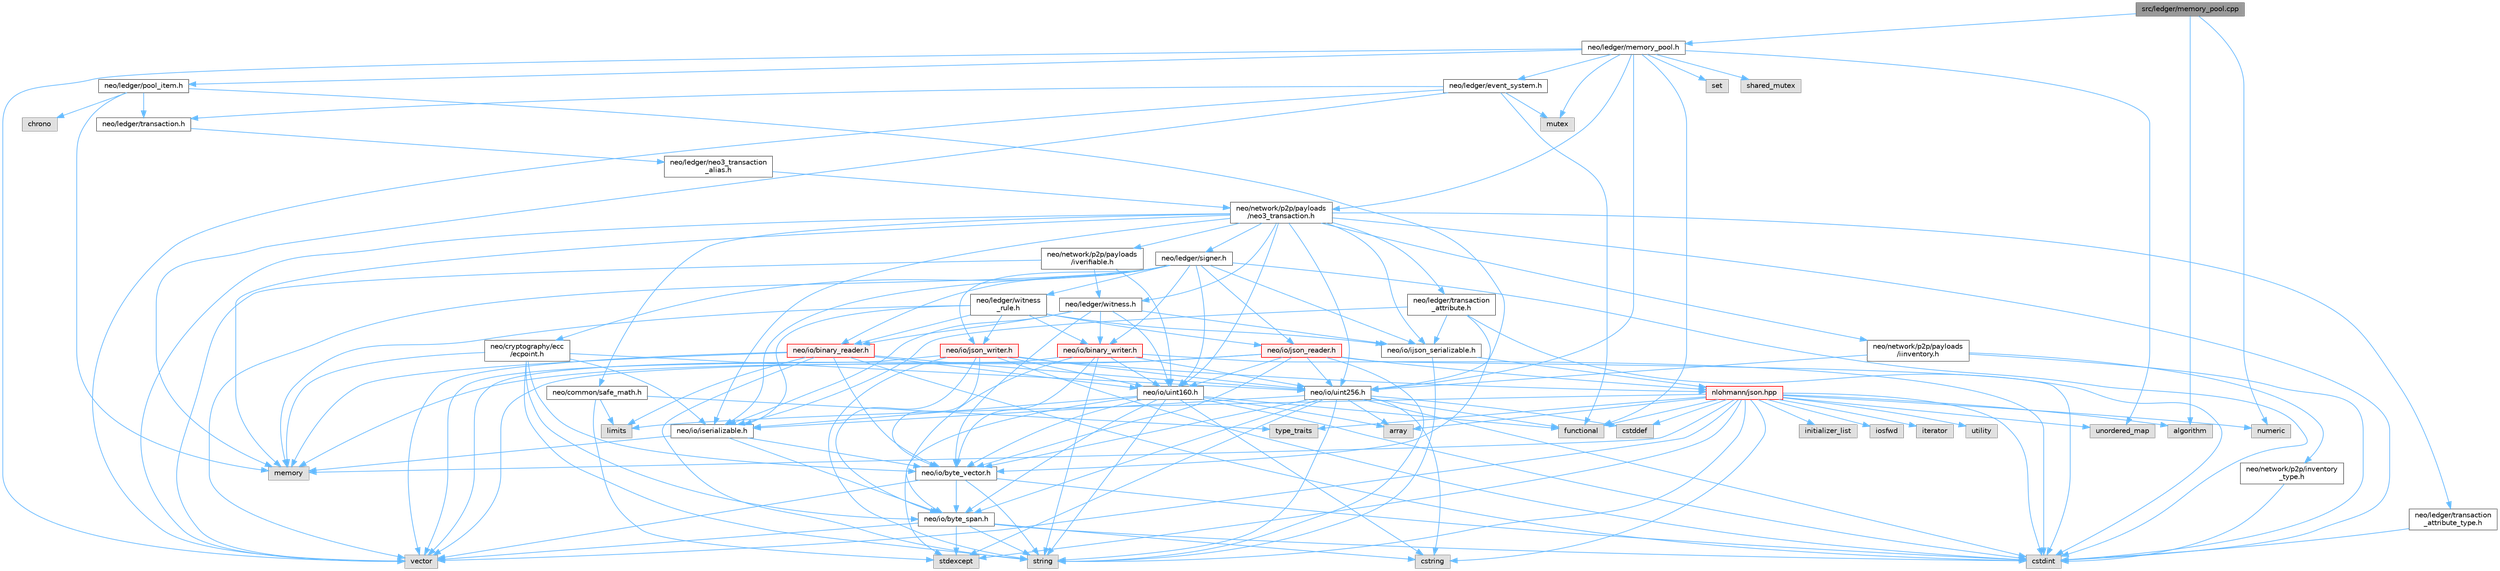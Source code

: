 digraph "src/ledger/memory_pool.cpp"
{
 // LATEX_PDF_SIZE
  bgcolor="transparent";
  edge [fontname=Helvetica,fontsize=10,labelfontname=Helvetica,labelfontsize=10];
  node [fontname=Helvetica,fontsize=10,shape=box,height=0.2,width=0.4];
  Node1 [id="Node000001",label="src/ledger/memory_pool.cpp",height=0.2,width=0.4,color="gray40", fillcolor="grey60", style="filled", fontcolor="black",tooltip=" "];
  Node1 -> Node2 [id="edge1_Node000001_Node000002",color="steelblue1",style="solid",tooltip=" "];
  Node2 [id="Node000002",label="neo/ledger/memory_pool.h",height=0.2,width=0.4,color="grey40", fillcolor="white", style="filled",URL="$ledger_2memory__pool_8h.html",tooltip=" "];
  Node2 -> Node3 [id="edge2_Node000002_Node000003",color="steelblue1",style="solid",tooltip=" "];
  Node3 [id="Node000003",label="neo/io/uint256.h",height=0.2,width=0.4,color="grey40", fillcolor="white", style="filled",URL="$uint256_8h.html",tooltip=" "];
  Node3 -> Node4 [id="edge3_Node000003_Node000004",color="steelblue1",style="solid",tooltip=" "];
  Node4 [id="Node000004",label="neo/io/byte_span.h",height=0.2,width=0.4,color="grey40", fillcolor="white", style="filled",URL="$io_2byte__span_8h.html",tooltip=" "];
  Node4 -> Node5 [id="edge4_Node000004_Node000005",color="steelblue1",style="solid",tooltip=" "];
  Node5 [id="Node000005",label="cstdint",height=0.2,width=0.4,color="grey60", fillcolor="#E0E0E0", style="filled",tooltip=" "];
  Node4 -> Node6 [id="edge5_Node000004_Node000006",color="steelblue1",style="solid",tooltip=" "];
  Node6 [id="Node000006",label="cstring",height=0.2,width=0.4,color="grey60", fillcolor="#E0E0E0", style="filled",tooltip=" "];
  Node4 -> Node7 [id="edge6_Node000004_Node000007",color="steelblue1",style="solid",tooltip=" "];
  Node7 [id="Node000007",label="stdexcept",height=0.2,width=0.4,color="grey60", fillcolor="#E0E0E0", style="filled",tooltip=" "];
  Node4 -> Node8 [id="edge7_Node000004_Node000008",color="steelblue1",style="solid",tooltip=" "];
  Node8 [id="Node000008",label="string",height=0.2,width=0.4,color="grey60", fillcolor="#E0E0E0", style="filled",tooltip=" "];
  Node4 -> Node9 [id="edge8_Node000004_Node000009",color="steelblue1",style="solid",tooltip=" "];
  Node9 [id="Node000009",label="vector",height=0.2,width=0.4,color="grey60", fillcolor="#E0E0E0", style="filled",tooltip=" "];
  Node3 -> Node10 [id="edge9_Node000003_Node000010",color="steelblue1",style="solid",tooltip=" "];
  Node10 [id="Node000010",label="neo/io/byte_vector.h",height=0.2,width=0.4,color="grey40", fillcolor="white", style="filled",URL="$io_2byte__vector_8h.html",tooltip=" "];
  Node10 -> Node4 [id="edge10_Node000010_Node000004",color="steelblue1",style="solid",tooltip=" "];
  Node10 -> Node5 [id="edge11_Node000010_Node000005",color="steelblue1",style="solid",tooltip=" "];
  Node10 -> Node8 [id="edge12_Node000010_Node000008",color="steelblue1",style="solid",tooltip=" "];
  Node10 -> Node9 [id="edge13_Node000010_Node000009",color="steelblue1",style="solid",tooltip=" "];
  Node3 -> Node11 [id="edge14_Node000003_Node000011",color="steelblue1",style="solid",tooltip=" "];
  Node11 [id="Node000011",label="neo/io/iserializable.h",height=0.2,width=0.4,color="grey40", fillcolor="white", style="filled",URL="$iserializable_8h.html",tooltip=" "];
  Node11 -> Node4 [id="edge15_Node000011_Node000004",color="steelblue1",style="solid",tooltip=" "];
  Node11 -> Node10 [id="edge16_Node000011_Node000010",color="steelblue1",style="solid",tooltip=" "];
  Node11 -> Node12 [id="edge17_Node000011_Node000012",color="steelblue1",style="solid",tooltip=" "];
  Node12 [id="Node000012",label="memory",height=0.2,width=0.4,color="grey60", fillcolor="#E0E0E0", style="filled",tooltip=" "];
  Node3 -> Node13 [id="edge18_Node000003_Node000013",color="steelblue1",style="solid",tooltip=" "];
  Node13 [id="Node000013",label="array",height=0.2,width=0.4,color="grey60", fillcolor="#E0E0E0", style="filled",tooltip=" "];
  Node3 -> Node14 [id="edge19_Node000003_Node000014",color="steelblue1",style="solid",tooltip=" "];
  Node14 [id="Node000014",label="cstddef",height=0.2,width=0.4,color="grey60", fillcolor="#E0E0E0", style="filled",tooltip=" "];
  Node3 -> Node5 [id="edge20_Node000003_Node000005",color="steelblue1",style="solid",tooltip=" "];
  Node3 -> Node6 [id="edge21_Node000003_Node000006",color="steelblue1",style="solid",tooltip=" "];
  Node3 -> Node15 [id="edge22_Node000003_Node000015",color="steelblue1",style="solid",tooltip=" "];
  Node15 [id="Node000015",label="functional",height=0.2,width=0.4,color="grey60", fillcolor="#E0E0E0", style="filled",tooltip=" "];
  Node3 -> Node7 [id="edge23_Node000003_Node000007",color="steelblue1",style="solid",tooltip=" "];
  Node3 -> Node8 [id="edge24_Node000003_Node000008",color="steelblue1",style="solid",tooltip=" "];
  Node2 -> Node16 [id="edge25_Node000002_Node000016",color="steelblue1",style="solid",tooltip=" "];
  Node16 [id="Node000016",label="neo/ledger/event_system.h",height=0.2,width=0.4,color="grey40", fillcolor="white", style="filled",URL="$event__system_8h.html",tooltip=" "];
  Node16 -> Node15 [id="edge26_Node000016_Node000015",color="steelblue1",style="solid",tooltip=" "];
  Node16 -> Node12 [id="edge27_Node000016_Node000012",color="steelblue1",style="solid",tooltip=" "];
  Node16 -> Node17 [id="edge28_Node000016_Node000017",color="steelblue1",style="solid",tooltip=" "];
  Node17 [id="Node000017",label="mutex",height=0.2,width=0.4,color="grey60", fillcolor="#E0E0E0", style="filled",tooltip=" "];
  Node16 -> Node9 [id="edge29_Node000016_Node000009",color="steelblue1",style="solid",tooltip=" "];
  Node16 -> Node18 [id="edge30_Node000016_Node000018",color="steelblue1",style="solid",tooltip=" "];
  Node18 [id="Node000018",label="neo/ledger/transaction.h",height=0.2,width=0.4,color="grey40", fillcolor="white", style="filled",URL="$ledger_2transaction_8h.html",tooltip=" "];
  Node18 -> Node19 [id="edge31_Node000018_Node000019",color="steelblue1",style="solid",tooltip=" "];
  Node19 [id="Node000019",label="neo/ledger/neo3_transaction\l_alias.h",height=0.2,width=0.4,color="grey40", fillcolor="white", style="filled",URL="$neo3__transaction__alias_8h.html",tooltip=" "];
  Node19 -> Node20 [id="edge32_Node000019_Node000020",color="steelblue1",style="solid",tooltip=" "];
  Node20 [id="Node000020",label="neo/network/p2p/payloads\l/neo3_transaction.h",height=0.2,width=0.4,color="grey40", fillcolor="white", style="filled",URL="$neo3__transaction_8h.html",tooltip=" "];
  Node20 -> Node21 [id="edge33_Node000020_Node000021",color="steelblue1",style="solid",tooltip=" "];
  Node21 [id="Node000021",label="neo/common/safe_math.h",height=0.2,width=0.4,color="grey40", fillcolor="white", style="filled",URL="$safe__math_8h.html",tooltip=" "];
  Node21 -> Node22 [id="edge34_Node000021_Node000022",color="steelblue1",style="solid",tooltip=" "];
  Node22 [id="Node000022",label="limits",height=0.2,width=0.4,color="grey60", fillcolor="#E0E0E0", style="filled",tooltip=" "];
  Node21 -> Node7 [id="edge35_Node000021_Node000007",color="steelblue1",style="solid",tooltip=" "];
  Node21 -> Node23 [id="edge36_Node000021_Node000023",color="steelblue1",style="solid",tooltip=" "];
  Node23 [id="Node000023",label="type_traits",height=0.2,width=0.4,color="grey60", fillcolor="#E0E0E0", style="filled",tooltip=" "];
  Node20 -> Node24 [id="edge37_Node000020_Node000024",color="steelblue1",style="solid",tooltip=" "];
  Node24 [id="Node000024",label="neo/io/ijson_serializable.h",height=0.2,width=0.4,color="grey40", fillcolor="white", style="filled",URL="$ijson__serializable_8h.html",tooltip=" "];
  Node24 -> Node25 [id="edge38_Node000024_Node000025",color="steelblue1",style="solid",tooltip=" "];
  Node25 [id="Node000025",label="nlohmann/json.hpp",height=0.2,width=0.4,color="red", fillcolor="#FFF0F0", style="filled",URL="$json_8hpp.html",tooltip=" "];
  Node25 -> Node26 [id="edge39_Node000025_Node000026",color="steelblue1",style="solid",tooltip=" "];
  Node26 [id="Node000026",label="algorithm",height=0.2,width=0.4,color="grey60", fillcolor="#E0E0E0", style="filled",tooltip=" "];
  Node25 -> Node14 [id="edge40_Node000025_Node000014",color="steelblue1",style="solid",tooltip=" "];
  Node25 -> Node15 [id="edge41_Node000025_Node000015",color="steelblue1",style="solid",tooltip=" "];
  Node25 -> Node27 [id="edge42_Node000025_Node000027",color="steelblue1",style="solid",tooltip=" "];
  Node27 [id="Node000027",label="initializer_list",height=0.2,width=0.4,color="grey60", fillcolor="#E0E0E0", style="filled",tooltip=" "];
  Node25 -> Node28 [id="edge43_Node000025_Node000028",color="steelblue1",style="solid",tooltip=" "];
  Node28 [id="Node000028",label="iosfwd",height=0.2,width=0.4,color="grey60", fillcolor="#E0E0E0", style="filled",tooltip=" "];
  Node25 -> Node29 [id="edge44_Node000025_Node000029",color="steelblue1",style="solid",tooltip=" "];
  Node29 [id="Node000029",label="iterator",height=0.2,width=0.4,color="grey60", fillcolor="#E0E0E0", style="filled",tooltip=" "];
  Node25 -> Node12 [id="edge45_Node000025_Node000012",color="steelblue1",style="solid",tooltip=" "];
  Node25 -> Node8 [id="edge46_Node000025_Node000008",color="steelblue1",style="solid",tooltip=" "];
  Node25 -> Node30 [id="edge47_Node000025_Node000030",color="steelblue1",style="solid",tooltip=" "];
  Node30 [id="Node000030",label="utility",height=0.2,width=0.4,color="grey60", fillcolor="#E0E0E0", style="filled",tooltip=" "];
  Node25 -> Node9 [id="edge48_Node000025_Node000009",color="steelblue1",style="solid",tooltip=" "];
  Node25 -> Node13 [id="edge49_Node000025_Node000013",color="steelblue1",style="solid",tooltip=" "];
  Node25 -> Node23 [id="edge50_Node000025_Node000023",color="steelblue1",style="solid",tooltip=" "];
  Node25 -> Node34 [id="edge51_Node000025_Node000034",color="steelblue1",style="solid",tooltip=" "];
  Node34 [id="Node000034",label="unordered_map",height=0.2,width=0.4,color="grey60", fillcolor="#E0E0E0", style="filled",tooltip=" "];
  Node25 -> Node7 [id="edge52_Node000025_Node000007",color="steelblue1",style="solid",tooltip=" "];
  Node25 -> Node5 [id="edge53_Node000025_Node000005",color="steelblue1",style="solid",tooltip=" "];
  Node25 -> Node22 [id="edge54_Node000025_Node000022",color="steelblue1",style="solid",tooltip=" "];
  Node25 -> Node6 [id="edge55_Node000025_Node000006",color="steelblue1",style="solid",tooltip=" "];
  Node25 -> Node41 [id="edge56_Node000025_Node000041",color="steelblue1",style="solid",tooltip=" "];
  Node41 [id="Node000041",label="numeric",height=0.2,width=0.4,color="grey60", fillcolor="#E0E0E0", style="filled",tooltip=" "];
  Node24 -> Node8 [id="edge57_Node000024_Node000008",color="steelblue1",style="solid",tooltip=" "];
  Node20 -> Node11 [id="edge58_Node000020_Node000011",color="steelblue1",style="solid",tooltip=" "];
  Node20 -> Node49 [id="edge59_Node000020_Node000049",color="steelblue1",style="solid",tooltip=" "];
  Node49 [id="Node000049",label="neo/io/uint160.h",height=0.2,width=0.4,color="grey40", fillcolor="white", style="filled",URL="$uint160_8h.html",tooltip=" "];
  Node49 -> Node4 [id="edge60_Node000049_Node000004",color="steelblue1",style="solid",tooltip=" "];
  Node49 -> Node10 [id="edge61_Node000049_Node000010",color="steelblue1",style="solid",tooltip=" "];
  Node49 -> Node11 [id="edge62_Node000049_Node000011",color="steelblue1",style="solid",tooltip=" "];
  Node49 -> Node13 [id="edge63_Node000049_Node000013",color="steelblue1",style="solid",tooltip=" "];
  Node49 -> Node5 [id="edge64_Node000049_Node000005",color="steelblue1",style="solid",tooltip=" "];
  Node49 -> Node6 [id="edge65_Node000049_Node000006",color="steelblue1",style="solid",tooltip=" "];
  Node49 -> Node15 [id="edge66_Node000049_Node000015",color="steelblue1",style="solid",tooltip=" "];
  Node49 -> Node7 [id="edge67_Node000049_Node000007",color="steelblue1",style="solid",tooltip=" "];
  Node49 -> Node8 [id="edge68_Node000049_Node000008",color="steelblue1",style="solid",tooltip=" "];
  Node20 -> Node3 [id="edge69_Node000020_Node000003",color="steelblue1",style="solid",tooltip=" "];
  Node20 -> Node50 [id="edge70_Node000020_Node000050",color="steelblue1",style="solid",tooltip=" "];
  Node50 [id="Node000050",label="neo/ledger/signer.h",height=0.2,width=0.4,color="grey40", fillcolor="white", style="filled",URL="$signer_8h.html",tooltip=" "];
  Node50 -> Node51 [id="edge71_Node000050_Node000051",color="steelblue1",style="solid",tooltip=" "];
  Node51 [id="Node000051",label="neo/cryptography/ecc\l/ecpoint.h",height=0.2,width=0.4,color="grey40", fillcolor="white", style="filled",URL="$ecpoint_8h.html",tooltip=" "];
  Node51 -> Node4 [id="edge72_Node000051_Node000004",color="steelblue1",style="solid",tooltip=" "];
  Node51 -> Node10 [id="edge73_Node000051_Node000010",color="steelblue1",style="solid",tooltip=" "];
  Node51 -> Node11 [id="edge74_Node000051_Node000011",color="steelblue1",style="solid",tooltip=" "];
  Node51 -> Node3 [id="edge75_Node000051_Node000003",color="steelblue1",style="solid",tooltip=" "];
  Node51 -> Node12 [id="edge76_Node000051_Node000012",color="steelblue1",style="solid",tooltip=" "];
  Node51 -> Node8 [id="edge77_Node000051_Node000008",color="steelblue1",style="solid",tooltip=" "];
  Node50 -> Node52 [id="edge78_Node000050_Node000052",color="steelblue1",style="solid",tooltip=" "];
  Node52 [id="Node000052",label="neo/io/binary_reader.h",height=0.2,width=0.4,color="red", fillcolor="#FFF0F0", style="filled",URL="$binary__reader_8h.html",tooltip=" "];
  Node52 -> Node10 [id="edge79_Node000052_Node000010",color="steelblue1",style="solid",tooltip=" "];
  Node52 -> Node49 [id="edge80_Node000052_Node000049",color="steelblue1",style="solid",tooltip=" "];
  Node52 -> Node3 [id="edge81_Node000052_Node000003",color="steelblue1",style="solid",tooltip=" "];
  Node52 -> Node5 [id="edge82_Node000052_Node000005",color="steelblue1",style="solid",tooltip=" "];
  Node52 -> Node22 [id="edge83_Node000052_Node000022",color="steelblue1",style="solid",tooltip=" "];
  Node52 -> Node12 [id="edge84_Node000052_Node000012",color="steelblue1",style="solid",tooltip=" "];
  Node52 -> Node8 [id="edge85_Node000052_Node000008",color="steelblue1",style="solid",tooltip=" "];
  Node52 -> Node9 [id="edge86_Node000052_Node000009",color="steelblue1",style="solid",tooltip=" "];
  Node50 -> Node55 [id="edge87_Node000050_Node000055",color="steelblue1",style="solid",tooltip=" "];
  Node55 [id="Node000055",label="neo/io/binary_writer.h",height=0.2,width=0.4,color="red", fillcolor="#FFF0F0", style="filled",URL="$binary__writer_8h.html",tooltip=" "];
  Node55 -> Node4 [id="edge88_Node000055_Node000004",color="steelblue1",style="solid",tooltip=" "];
  Node55 -> Node10 [id="edge89_Node000055_Node000010",color="steelblue1",style="solid",tooltip=" "];
  Node55 -> Node49 [id="edge90_Node000055_Node000049",color="steelblue1",style="solid",tooltip=" "];
  Node55 -> Node3 [id="edge91_Node000055_Node000003",color="steelblue1",style="solid",tooltip=" "];
  Node55 -> Node5 [id="edge92_Node000055_Node000005",color="steelblue1",style="solid",tooltip=" "];
  Node55 -> Node8 [id="edge93_Node000055_Node000008",color="steelblue1",style="solid",tooltip=" "];
  Node55 -> Node9 [id="edge94_Node000055_Node000009",color="steelblue1",style="solid",tooltip=" "];
  Node50 -> Node24 [id="edge95_Node000050_Node000024",color="steelblue1",style="solid",tooltip=" "];
  Node50 -> Node11 [id="edge96_Node000050_Node000011",color="steelblue1",style="solid",tooltip=" "];
  Node50 -> Node56 [id="edge97_Node000050_Node000056",color="steelblue1",style="solid",tooltip=" "];
  Node56 [id="Node000056",label="neo/io/json_reader.h",height=0.2,width=0.4,color="red", fillcolor="#FFF0F0", style="filled",URL="$json__reader_8h.html",tooltip=" "];
  Node56 -> Node10 [id="edge98_Node000056_Node000010",color="steelblue1",style="solid",tooltip=" "];
  Node56 -> Node49 [id="edge99_Node000056_Node000049",color="steelblue1",style="solid",tooltip=" "];
  Node56 -> Node3 [id="edge100_Node000056_Node000003",color="steelblue1",style="solid",tooltip=" "];
  Node56 -> Node5 [id="edge101_Node000056_Node000005",color="steelblue1",style="solid",tooltip=" "];
  Node56 -> Node12 [id="edge102_Node000056_Node000012",color="steelblue1",style="solid",tooltip=" "];
  Node56 -> Node25 [id="edge103_Node000056_Node000025",color="steelblue1",style="solid",tooltip=" "];
  Node56 -> Node8 [id="edge104_Node000056_Node000008",color="steelblue1",style="solid",tooltip=" "];
  Node56 -> Node9 [id="edge105_Node000056_Node000009",color="steelblue1",style="solid",tooltip=" "];
  Node50 -> Node58 [id="edge106_Node000050_Node000058",color="steelblue1",style="solid",tooltip=" "];
  Node58 [id="Node000058",label="neo/io/json_writer.h",height=0.2,width=0.4,color="red", fillcolor="#FFF0F0", style="filled",URL="$json__writer_8h.html",tooltip=" "];
  Node58 -> Node4 [id="edge107_Node000058_Node000004",color="steelblue1",style="solid",tooltip=" "];
  Node58 -> Node10 [id="edge108_Node000058_Node000010",color="steelblue1",style="solid",tooltip=" "];
  Node58 -> Node49 [id="edge109_Node000058_Node000049",color="steelblue1",style="solid",tooltip=" "];
  Node58 -> Node3 [id="edge110_Node000058_Node000003",color="steelblue1",style="solid",tooltip=" "];
  Node58 -> Node5 [id="edge111_Node000058_Node000005",color="steelblue1",style="solid",tooltip=" "];
  Node58 -> Node25 [id="edge112_Node000058_Node000025",color="steelblue1",style="solid",tooltip=" "];
  Node58 -> Node8 [id="edge113_Node000058_Node000008",color="steelblue1",style="solid",tooltip=" "];
  Node58 -> Node9 [id="edge114_Node000058_Node000009",color="steelblue1",style="solid",tooltip=" "];
  Node50 -> Node49 [id="edge115_Node000050_Node000049",color="steelblue1",style="solid",tooltip=" "];
  Node50 -> Node59 [id="edge116_Node000050_Node000059",color="steelblue1",style="solid",tooltip=" "];
  Node59 [id="Node000059",label="neo/ledger/witness\l_rule.h",height=0.2,width=0.4,color="grey40", fillcolor="white", style="filled",URL="$witness__rule_8h.html",tooltip=" "];
  Node59 -> Node52 [id="edge117_Node000059_Node000052",color="steelblue1",style="solid",tooltip=" "];
  Node59 -> Node55 [id="edge118_Node000059_Node000055",color="steelblue1",style="solid",tooltip=" "];
  Node59 -> Node24 [id="edge119_Node000059_Node000024",color="steelblue1",style="solid",tooltip=" "];
  Node59 -> Node11 [id="edge120_Node000059_Node000011",color="steelblue1",style="solid",tooltip=" "];
  Node59 -> Node56 [id="edge121_Node000059_Node000056",color="steelblue1",style="solid",tooltip=" "];
  Node59 -> Node58 [id="edge122_Node000059_Node000058",color="steelblue1",style="solid",tooltip=" "];
  Node59 -> Node12 [id="edge123_Node000059_Node000012",color="steelblue1",style="solid",tooltip=" "];
  Node50 -> Node5 [id="edge124_Node000050_Node000005",color="steelblue1",style="solid",tooltip=" "];
  Node50 -> Node9 [id="edge125_Node000050_Node000009",color="steelblue1",style="solid",tooltip=" "];
  Node20 -> Node60 [id="edge126_Node000020_Node000060",color="steelblue1",style="solid",tooltip=" "];
  Node60 [id="Node000060",label="neo/ledger/transaction\l_attribute.h",height=0.2,width=0.4,color="grey40", fillcolor="white", style="filled",URL="$transaction__attribute_8h.html",tooltip=" "];
  Node60 -> Node10 [id="edge127_Node000060_Node000010",color="steelblue1",style="solid",tooltip=" "];
  Node60 -> Node24 [id="edge128_Node000060_Node000024",color="steelblue1",style="solid",tooltip=" "];
  Node60 -> Node11 [id="edge129_Node000060_Node000011",color="steelblue1",style="solid",tooltip=" "];
  Node60 -> Node5 [id="edge130_Node000060_Node000005",color="steelblue1",style="solid",tooltip=" "];
  Node20 -> Node61 [id="edge131_Node000020_Node000061",color="steelblue1",style="solid",tooltip=" "];
  Node61 [id="Node000061",label="neo/ledger/transaction\l_attribute_type.h",height=0.2,width=0.4,color="grey40", fillcolor="white", style="filled",URL="$transaction__attribute__type_8h.html",tooltip=" "];
  Node61 -> Node5 [id="edge132_Node000061_Node000005",color="steelblue1",style="solid",tooltip=" "];
  Node20 -> Node62 [id="edge133_Node000020_Node000062",color="steelblue1",style="solid",tooltip=" "];
  Node62 [id="Node000062",label="neo/ledger/witness.h",height=0.2,width=0.4,color="grey40", fillcolor="white", style="filled",URL="$ledger_2witness_8h.html",tooltip=" "];
  Node62 -> Node52 [id="edge134_Node000062_Node000052",color="steelblue1",style="solid",tooltip=" "];
  Node62 -> Node55 [id="edge135_Node000062_Node000055",color="steelblue1",style="solid",tooltip=" "];
  Node62 -> Node10 [id="edge136_Node000062_Node000010",color="steelblue1",style="solid",tooltip=" "];
  Node62 -> Node24 [id="edge137_Node000062_Node000024",color="steelblue1",style="solid",tooltip=" "];
  Node62 -> Node11 [id="edge138_Node000062_Node000011",color="steelblue1",style="solid",tooltip=" "];
  Node62 -> Node49 [id="edge139_Node000062_Node000049",color="steelblue1",style="solid",tooltip=" "];
  Node20 -> Node63 [id="edge140_Node000020_Node000063",color="steelblue1",style="solid",tooltip=" "];
  Node63 [id="Node000063",label="neo/network/p2p/payloads\l/iinventory.h",height=0.2,width=0.4,color="grey40", fillcolor="white", style="filled",URL="$payloads_2iinventory_8h.html",tooltip=" "];
  Node63 -> Node3 [id="edge141_Node000063_Node000003",color="steelblue1",style="solid",tooltip=" "];
  Node63 -> Node64 [id="edge142_Node000063_Node000064",color="steelblue1",style="solid",tooltip=" "];
  Node64 [id="Node000064",label="neo/network/p2p/inventory\l_type.h",height=0.2,width=0.4,color="grey40", fillcolor="white", style="filled",URL="$p2p_2inventory__type_8h.html",tooltip=" "];
  Node64 -> Node5 [id="edge143_Node000064_Node000005",color="steelblue1",style="solid",tooltip=" "];
  Node63 -> Node5 [id="edge144_Node000063_Node000005",color="steelblue1",style="solid",tooltip=" "];
  Node20 -> Node65 [id="edge145_Node000020_Node000065",color="steelblue1",style="solid",tooltip=" "];
  Node65 [id="Node000065",label="neo/network/p2p/payloads\l/iverifiable.h",height=0.2,width=0.4,color="grey40", fillcolor="white", style="filled",URL="$iverifiable_8h.html",tooltip=" "];
  Node65 -> Node49 [id="edge146_Node000065_Node000049",color="steelblue1",style="solid",tooltip=" "];
  Node65 -> Node62 [id="edge147_Node000065_Node000062",color="steelblue1",style="solid",tooltip=" "];
  Node65 -> Node9 [id="edge148_Node000065_Node000009",color="steelblue1",style="solid",tooltip=" "];
  Node20 -> Node5 [id="edge149_Node000020_Node000005",color="steelblue1",style="solid",tooltip=" "];
  Node20 -> Node12 [id="edge150_Node000020_Node000012",color="steelblue1",style="solid",tooltip=" "];
  Node20 -> Node9 [id="edge151_Node000020_Node000009",color="steelblue1",style="solid",tooltip=" "];
  Node2 -> Node66 [id="edge152_Node000002_Node000066",color="steelblue1",style="solid",tooltip=" "];
  Node66 [id="Node000066",label="neo/ledger/pool_item.h",height=0.2,width=0.4,color="grey40", fillcolor="white", style="filled",URL="$pool__item_8h.html",tooltip=" "];
  Node66 -> Node3 [id="edge153_Node000066_Node000003",color="steelblue1",style="solid",tooltip=" "];
  Node66 -> Node18 [id="edge154_Node000066_Node000018",color="steelblue1",style="solid",tooltip=" "];
  Node66 -> Node67 [id="edge155_Node000066_Node000067",color="steelblue1",style="solid",tooltip=" "];
  Node67 [id="Node000067",label="chrono",height=0.2,width=0.4,color="grey60", fillcolor="#E0E0E0", style="filled",tooltip=" "];
  Node66 -> Node12 [id="edge156_Node000066_Node000012",color="steelblue1",style="solid",tooltip=" "];
  Node2 -> Node20 [id="edge157_Node000002_Node000020",color="steelblue1",style="solid",tooltip=" "];
  Node2 -> Node15 [id="edge158_Node000002_Node000015",color="steelblue1",style="solid",tooltip=" "];
  Node2 -> Node17 [id="edge159_Node000002_Node000017",color="steelblue1",style="solid",tooltip=" "];
  Node2 -> Node68 [id="edge160_Node000002_Node000068",color="steelblue1",style="solid",tooltip=" "];
  Node68 [id="Node000068",label="set",height=0.2,width=0.4,color="grey60", fillcolor="#E0E0E0", style="filled",tooltip=" "];
  Node2 -> Node69 [id="edge161_Node000002_Node000069",color="steelblue1",style="solid",tooltip=" "];
  Node69 [id="Node000069",label="shared_mutex",height=0.2,width=0.4,color="grey60", fillcolor="#E0E0E0", style="filled",tooltip=" "];
  Node2 -> Node34 [id="edge162_Node000002_Node000034",color="steelblue1",style="solid",tooltip=" "];
  Node2 -> Node9 [id="edge163_Node000002_Node000009",color="steelblue1",style="solid",tooltip=" "];
  Node1 -> Node26 [id="edge164_Node000001_Node000026",color="steelblue1",style="solid",tooltip=" "];
  Node1 -> Node41 [id="edge165_Node000001_Node000041",color="steelblue1",style="solid",tooltip=" "];
}

